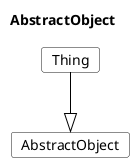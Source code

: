 @startuml
Title AbstractObject 

Card AbstractObject #fff [
AbstractObject
]
Card Thing #fff [
Thing
]
Thing --|> AbstractObject  #000 
@enduml